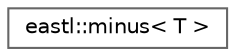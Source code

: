 digraph "类继承关系图"
{
 // LATEX_PDF_SIZE
  bgcolor="transparent";
  edge [fontname=Helvetica,fontsize=10,labelfontname=Helvetica,labelfontsize=10];
  node [fontname=Helvetica,fontsize=10,shape=box,height=0.2,width=0.4];
  rankdir="LR";
  Node0 [id="Node000000",label="eastl::minus\< T \>",height=0.2,width=0.4,color="grey40", fillcolor="white", style="filled",URL="$structeastl_1_1minus.html",tooltip=" "];
}
